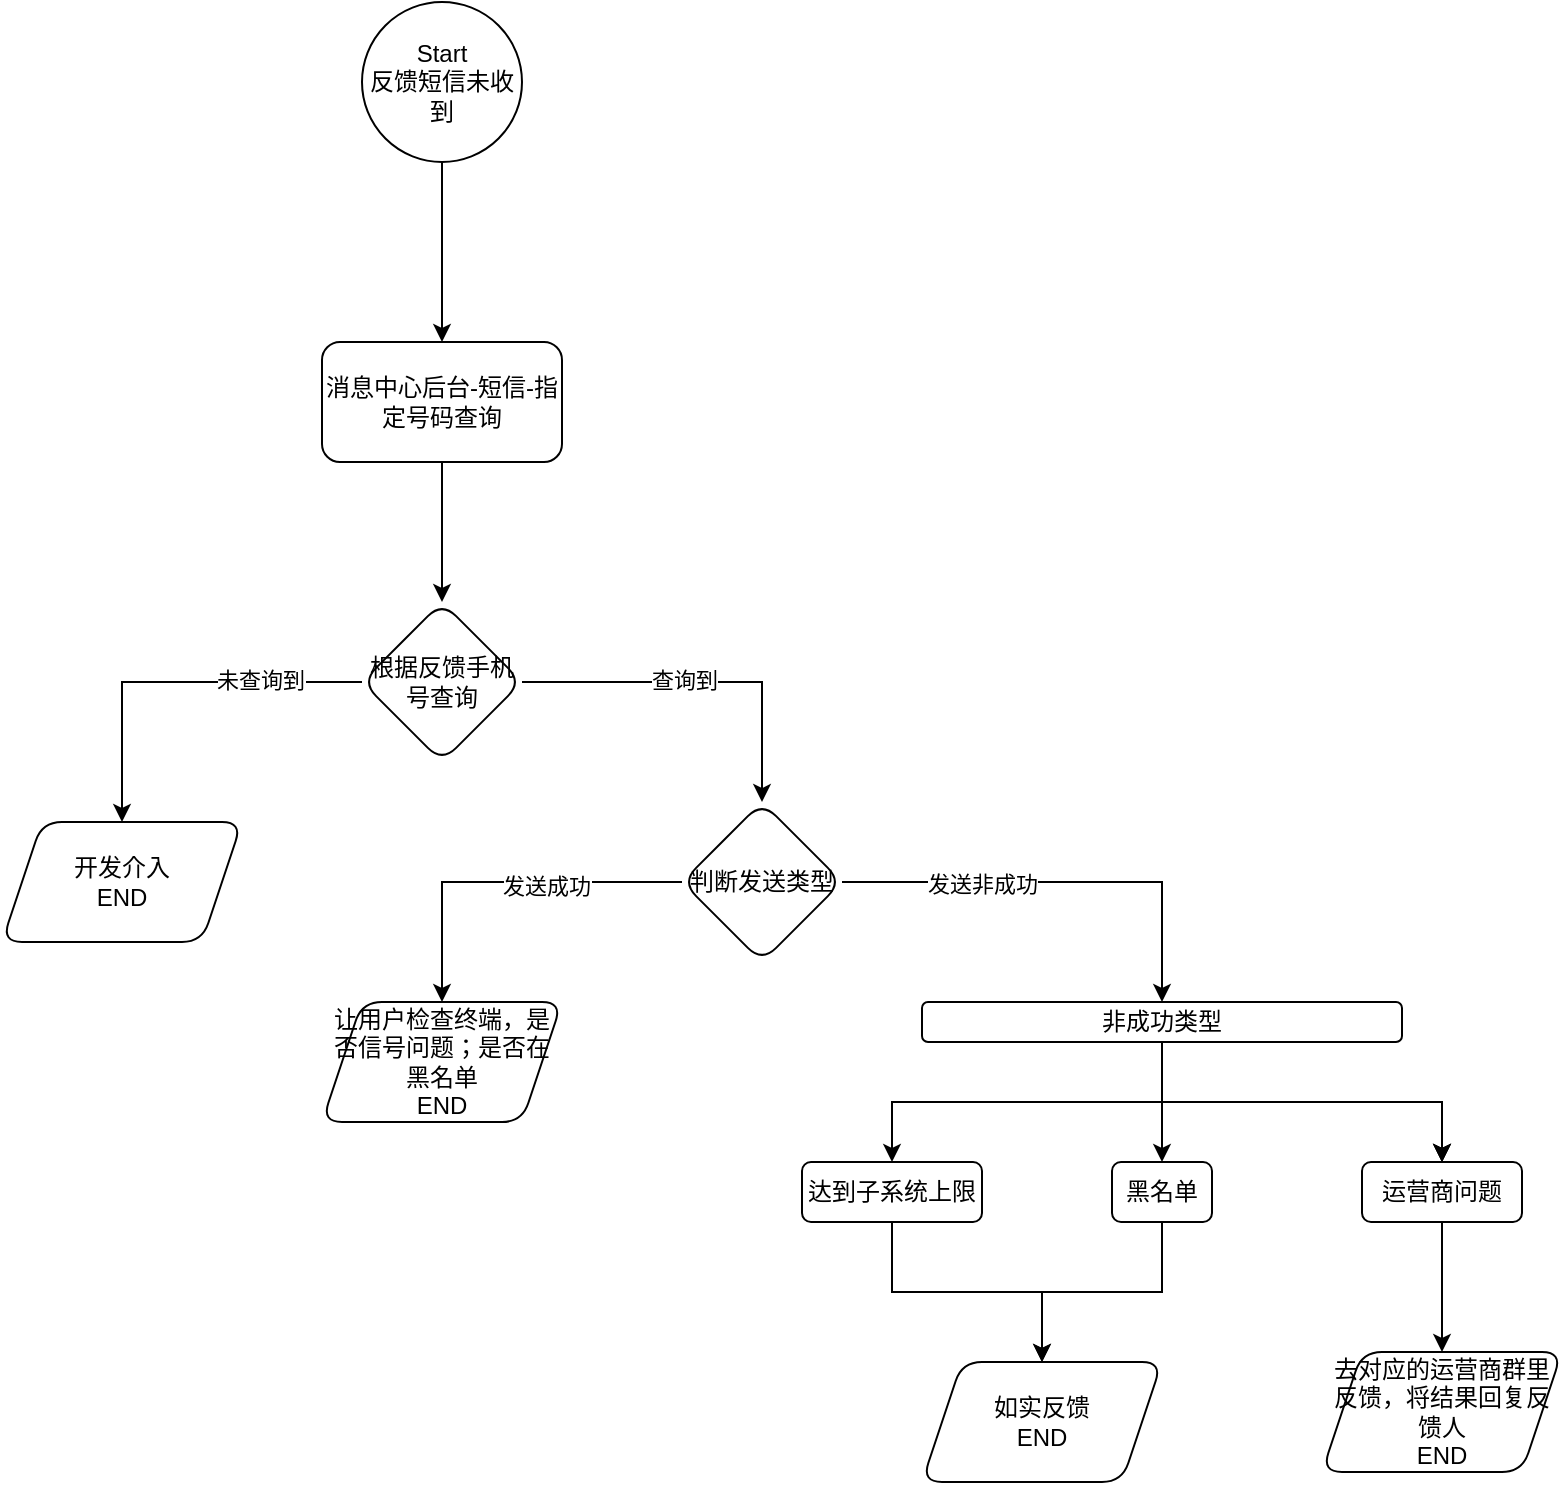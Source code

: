 <mxfile version="21.7.2" type="github">
  <diagram name="第 1 页" id="jROqOUoiwMC_L9ADMDEJ">
    <mxGraphModel dx="875" dy="408" grid="1" gridSize="10" guides="1" tooltips="1" connect="1" arrows="1" fold="1" page="1" pageScale="1" pageWidth="827" pageHeight="1169" math="0" shadow="0">
      <root>
        <mxCell id="0" />
        <mxCell id="1" parent="0" />
        <mxCell id="AEkP96mwi0VHa518bVyS-5" value="" style="edgeStyle=orthogonalEdgeStyle;rounded=0;orthogonalLoop=1;jettySize=auto;html=1;" edge="1" parent="1" source="AEkP96mwi0VHa518bVyS-1" target="AEkP96mwi0VHa518bVyS-4">
          <mxGeometry relative="1" as="geometry" />
        </mxCell>
        <mxCell id="AEkP96mwi0VHa518bVyS-1" value="Start&lt;br&gt;反馈短信未收到" style="ellipse;whiteSpace=wrap;html=1;aspect=fixed;" vertex="1" parent="1">
          <mxGeometry x="310" y="380" width="80" height="80" as="geometry" />
        </mxCell>
        <mxCell id="AEkP96mwi0VHa518bVyS-7" value="" style="edgeStyle=orthogonalEdgeStyle;rounded=0;orthogonalLoop=1;jettySize=auto;html=1;" edge="1" parent="1" source="AEkP96mwi0VHa518bVyS-4" target="AEkP96mwi0VHa518bVyS-6">
          <mxGeometry relative="1" as="geometry" />
        </mxCell>
        <mxCell id="AEkP96mwi0VHa518bVyS-4" value="消息中心后台-短信-指定号码查询" style="rounded=1;whiteSpace=wrap;html=1;" vertex="1" parent="1">
          <mxGeometry x="290" y="550" width="120" height="60" as="geometry" />
        </mxCell>
        <mxCell id="AEkP96mwi0VHa518bVyS-12" value="" style="edgeStyle=orthogonalEdgeStyle;rounded=0;orthogonalLoop=1;jettySize=auto;html=1;" edge="1" parent="1" source="AEkP96mwi0VHa518bVyS-6" target="AEkP96mwi0VHa518bVyS-11">
          <mxGeometry relative="1" as="geometry" />
        </mxCell>
        <mxCell id="AEkP96mwi0VHa518bVyS-13" value="未查询到" style="edgeLabel;html=1;align=center;verticalAlign=middle;resizable=0;points=[];" vertex="1" connectable="0" parent="AEkP96mwi0VHa518bVyS-12">
          <mxGeometry x="-0.462" y="-1" relative="1" as="geometry">
            <mxPoint as="offset" />
          </mxGeometry>
        </mxCell>
        <mxCell id="AEkP96mwi0VHa518bVyS-18" value="" style="edgeStyle=orthogonalEdgeStyle;rounded=0;orthogonalLoop=1;jettySize=auto;html=1;" edge="1" parent="1" source="AEkP96mwi0VHa518bVyS-6" target="AEkP96mwi0VHa518bVyS-17">
          <mxGeometry relative="1" as="geometry" />
        </mxCell>
        <mxCell id="AEkP96mwi0VHa518bVyS-19" value="查询到" style="edgeLabel;html=1;align=center;verticalAlign=middle;resizable=0;points=[];" vertex="1" connectable="0" parent="AEkP96mwi0VHa518bVyS-18">
          <mxGeometry x="-0.108" y="1" relative="1" as="geometry">
            <mxPoint as="offset" />
          </mxGeometry>
        </mxCell>
        <mxCell id="AEkP96mwi0VHa518bVyS-6" value="根据反馈手机号查询" style="rhombus;whiteSpace=wrap;html=1;rounded=1;" vertex="1" parent="1">
          <mxGeometry x="310" y="680" width="80" height="80" as="geometry" />
        </mxCell>
        <mxCell id="AEkP96mwi0VHa518bVyS-11" value="开发介入&lt;br&gt;END" style="shape=parallelogram;perimeter=parallelogramPerimeter;whiteSpace=wrap;html=1;fixedSize=1;rounded=1;" vertex="1" parent="1">
          <mxGeometry x="130" y="790" width="120" height="60" as="geometry" />
        </mxCell>
        <mxCell id="AEkP96mwi0VHa518bVyS-27" value="" style="edgeStyle=orthogonalEdgeStyle;rounded=0;orthogonalLoop=1;jettySize=auto;html=1;" edge="1" parent="1" source="AEkP96mwi0VHa518bVyS-17" target="AEkP96mwi0VHa518bVyS-26">
          <mxGeometry relative="1" as="geometry" />
        </mxCell>
        <mxCell id="AEkP96mwi0VHa518bVyS-32" value="发送非成功" style="edgeLabel;html=1;align=center;verticalAlign=middle;resizable=0;points=[];" vertex="1" connectable="0" parent="AEkP96mwi0VHa518bVyS-27">
          <mxGeometry x="-0.364" y="-1" relative="1" as="geometry">
            <mxPoint as="offset" />
          </mxGeometry>
        </mxCell>
        <mxCell id="AEkP96mwi0VHa518bVyS-30" value="" style="edgeStyle=orthogonalEdgeStyle;rounded=0;orthogonalLoop=1;jettySize=auto;html=1;" edge="1" parent="1" source="AEkP96mwi0VHa518bVyS-17" target="AEkP96mwi0VHa518bVyS-29">
          <mxGeometry relative="1" as="geometry" />
        </mxCell>
        <mxCell id="AEkP96mwi0VHa518bVyS-31" value="发送成功" style="edgeLabel;html=1;align=center;verticalAlign=middle;resizable=0;points=[];" vertex="1" connectable="0" parent="AEkP96mwi0VHa518bVyS-30">
          <mxGeometry x="-0.242" y="2" relative="1" as="geometry">
            <mxPoint as="offset" />
          </mxGeometry>
        </mxCell>
        <mxCell id="AEkP96mwi0VHa518bVyS-17" value="判断发送类型" style="rhombus;whiteSpace=wrap;html=1;rounded=1;" vertex="1" parent="1">
          <mxGeometry x="470" y="780" width="80" height="80" as="geometry" />
        </mxCell>
        <mxCell id="AEkP96mwi0VHa518bVyS-34" value="" style="edgeStyle=orthogonalEdgeStyle;rounded=0;orthogonalLoop=1;jettySize=auto;html=1;" edge="1" parent="1" source="AEkP96mwi0VHa518bVyS-26" target="AEkP96mwi0VHa518bVyS-33">
          <mxGeometry relative="1" as="geometry" />
        </mxCell>
        <mxCell id="AEkP96mwi0VHa518bVyS-36" value="" style="edgeStyle=orthogonalEdgeStyle;rounded=0;orthogonalLoop=1;jettySize=auto;html=1;" edge="1" parent="1" source="AEkP96mwi0VHa518bVyS-26" target="AEkP96mwi0VHa518bVyS-35">
          <mxGeometry relative="1" as="geometry" />
        </mxCell>
        <mxCell id="AEkP96mwi0VHa518bVyS-37" value="" style="edgeStyle=orthogonalEdgeStyle;rounded=0;orthogonalLoop=1;jettySize=auto;html=1;" edge="1" parent="1" source="AEkP96mwi0VHa518bVyS-26" target="AEkP96mwi0VHa518bVyS-35">
          <mxGeometry relative="1" as="geometry" />
        </mxCell>
        <mxCell id="AEkP96mwi0VHa518bVyS-38" value="" style="edgeStyle=orthogonalEdgeStyle;rounded=0;orthogonalLoop=1;jettySize=auto;html=1;" edge="1" parent="1" source="AEkP96mwi0VHa518bVyS-26" target="AEkP96mwi0VHa518bVyS-35">
          <mxGeometry relative="1" as="geometry" />
        </mxCell>
        <mxCell id="AEkP96mwi0VHa518bVyS-40" value="" style="edgeStyle=orthogonalEdgeStyle;rounded=0;orthogonalLoop=1;jettySize=auto;html=1;" edge="1" parent="1" source="AEkP96mwi0VHa518bVyS-26" target="AEkP96mwi0VHa518bVyS-39">
          <mxGeometry relative="1" as="geometry" />
        </mxCell>
        <mxCell id="AEkP96mwi0VHa518bVyS-26" value="非成功类型" style="rounded=1;whiteSpace=wrap;html=1;" vertex="1" parent="1">
          <mxGeometry x="590" y="880" width="240" height="20" as="geometry" />
        </mxCell>
        <mxCell id="AEkP96mwi0VHa518bVyS-29" value="让用户检查终端，是否信号问题；是否在黑名单&lt;br&gt;END" style="shape=parallelogram;perimeter=parallelogramPerimeter;whiteSpace=wrap;html=1;fixedSize=1;rounded=1;" vertex="1" parent="1">
          <mxGeometry x="290" y="880" width="120" height="60" as="geometry" />
        </mxCell>
        <mxCell id="AEkP96mwi0VHa518bVyS-42" value="" style="edgeStyle=orthogonalEdgeStyle;rounded=0;orthogonalLoop=1;jettySize=auto;html=1;" edge="1" parent="1" source="AEkP96mwi0VHa518bVyS-33" target="AEkP96mwi0VHa518bVyS-41">
          <mxGeometry relative="1" as="geometry" />
        </mxCell>
        <mxCell id="AEkP96mwi0VHa518bVyS-33" value="达到子系统上限" style="rounded=1;whiteSpace=wrap;html=1;" vertex="1" parent="1">
          <mxGeometry x="530" y="960" width="90" height="30" as="geometry" />
        </mxCell>
        <mxCell id="AEkP96mwi0VHa518bVyS-47" value="" style="edgeStyle=orthogonalEdgeStyle;rounded=0;orthogonalLoop=1;jettySize=auto;html=1;" edge="1" parent="1" source="AEkP96mwi0VHa518bVyS-35" target="AEkP96mwi0VHa518bVyS-46">
          <mxGeometry relative="1" as="geometry" />
        </mxCell>
        <mxCell id="AEkP96mwi0VHa518bVyS-35" value="运营商问题" style="whiteSpace=wrap;html=1;rounded=1;" vertex="1" parent="1">
          <mxGeometry x="810" y="960" width="80" height="30" as="geometry" />
        </mxCell>
        <mxCell id="AEkP96mwi0VHa518bVyS-43" style="edgeStyle=orthogonalEdgeStyle;rounded=0;orthogonalLoop=1;jettySize=auto;html=1;exitX=0.5;exitY=1;exitDx=0;exitDy=0;entryX=0.5;entryY=0;entryDx=0;entryDy=0;" edge="1" parent="1" source="AEkP96mwi0VHa518bVyS-39" target="AEkP96mwi0VHa518bVyS-41">
          <mxGeometry relative="1" as="geometry" />
        </mxCell>
        <mxCell id="AEkP96mwi0VHa518bVyS-39" value="黑名单" style="whiteSpace=wrap;html=1;rounded=1;" vertex="1" parent="1">
          <mxGeometry x="685" y="960" width="50" height="30" as="geometry" />
        </mxCell>
        <mxCell id="AEkP96mwi0VHa518bVyS-41" value="如实反馈&lt;br&gt;END" style="shape=parallelogram;perimeter=parallelogramPerimeter;whiteSpace=wrap;html=1;fixedSize=1;rounded=1;" vertex="1" parent="1">
          <mxGeometry x="590" y="1060" width="120" height="60" as="geometry" />
        </mxCell>
        <mxCell id="AEkP96mwi0VHa518bVyS-46" value="去对应的运营商群里反馈，将结果回复反馈人&lt;br&gt;END" style="shape=parallelogram;perimeter=parallelogramPerimeter;whiteSpace=wrap;html=1;fixedSize=1;rounded=1;" vertex="1" parent="1">
          <mxGeometry x="790" y="1055" width="120" height="60" as="geometry" />
        </mxCell>
      </root>
    </mxGraphModel>
  </diagram>
</mxfile>
